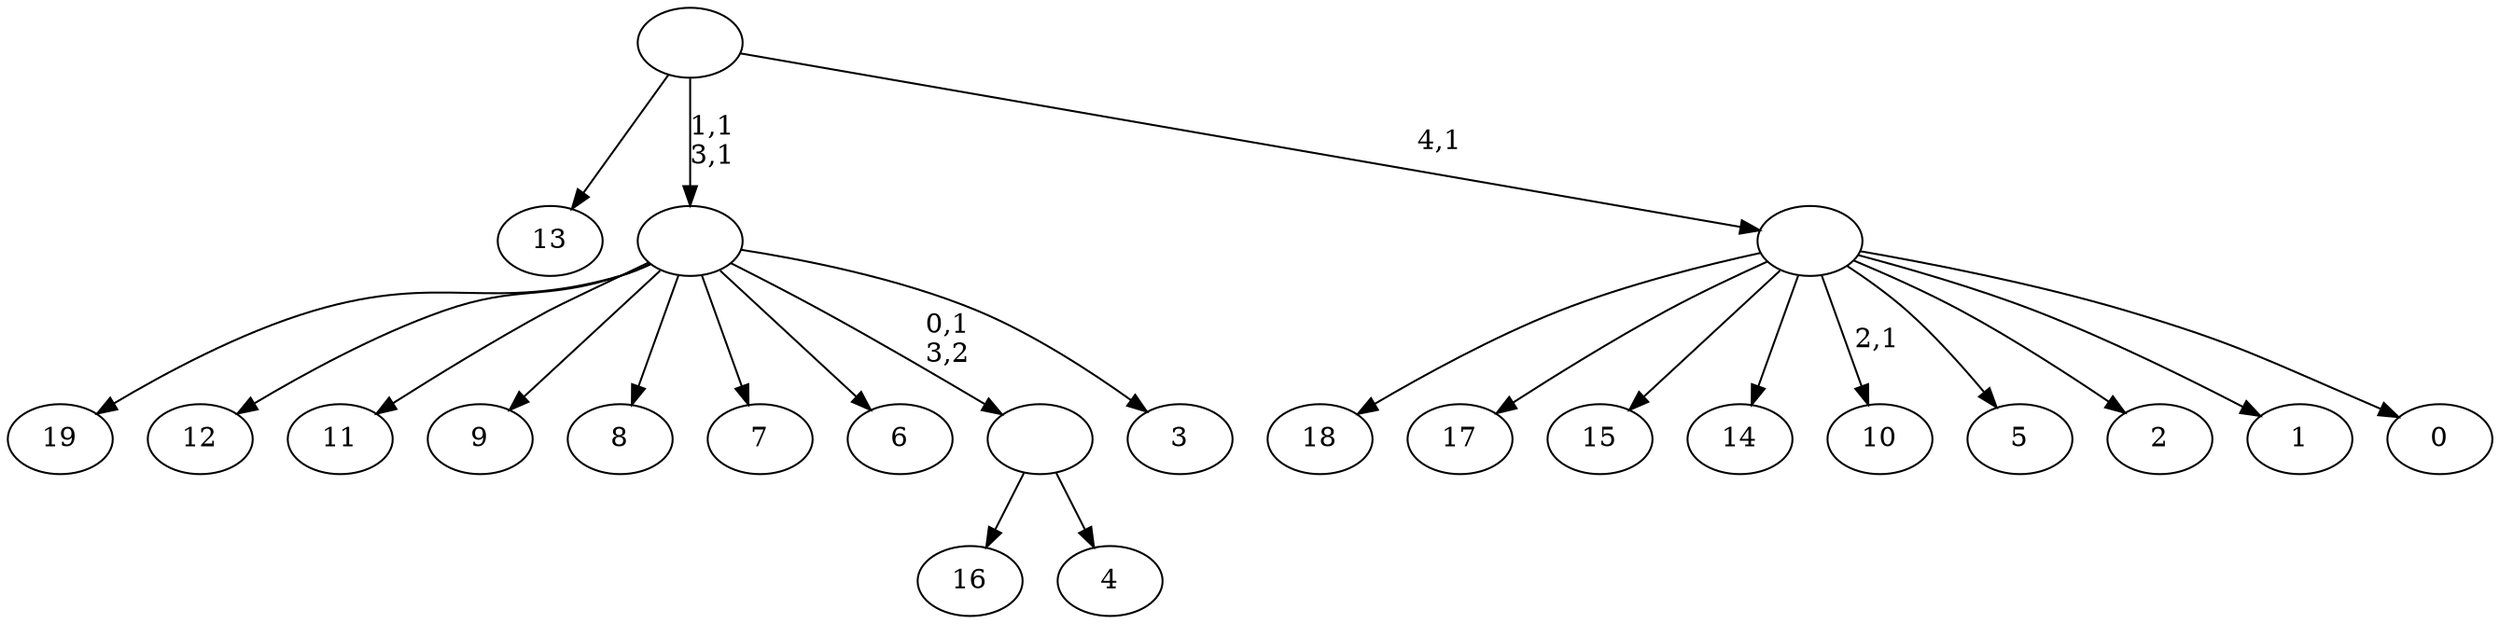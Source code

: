 digraph T {
	25 [label="19"]
	24 [label="18"]
	23 [label="17"]
	22 [label="16"]
	21 [label="15"]
	20 [label="14"]
	19 [label="13"]
	18 [label="12"]
	17 [label="11"]
	16 [label="10"]
	14 [label="9"]
	13 [label="8"]
	12 [label="7"]
	11 [label="6"]
	10 [label="5"]
	9 [label="4"]
	8 [label=""]
	7 [label="3"]
	6 [label=""]
	4 [label="2"]
	3 [label="1"]
	2 [label="0"]
	1 [label=""]
	0 [label=""]
	8 -> 22 [label=""]
	8 -> 9 [label=""]
	6 -> 25 [label=""]
	6 -> 18 [label=""]
	6 -> 17 [label=""]
	6 -> 14 [label=""]
	6 -> 13 [label=""]
	6 -> 12 [label=""]
	6 -> 11 [label=""]
	6 -> 8 [label="0,1\n3,2"]
	6 -> 7 [label=""]
	1 -> 16 [label="2,1"]
	1 -> 24 [label=""]
	1 -> 23 [label=""]
	1 -> 21 [label=""]
	1 -> 20 [label=""]
	1 -> 10 [label=""]
	1 -> 4 [label=""]
	1 -> 3 [label=""]
	1 -> 2 [label=""]
	0 -> 6 [label="1,1\n3,1"]
	0 -> 19 [label=""]
	0 -> 1 [label="4,1"]
}

